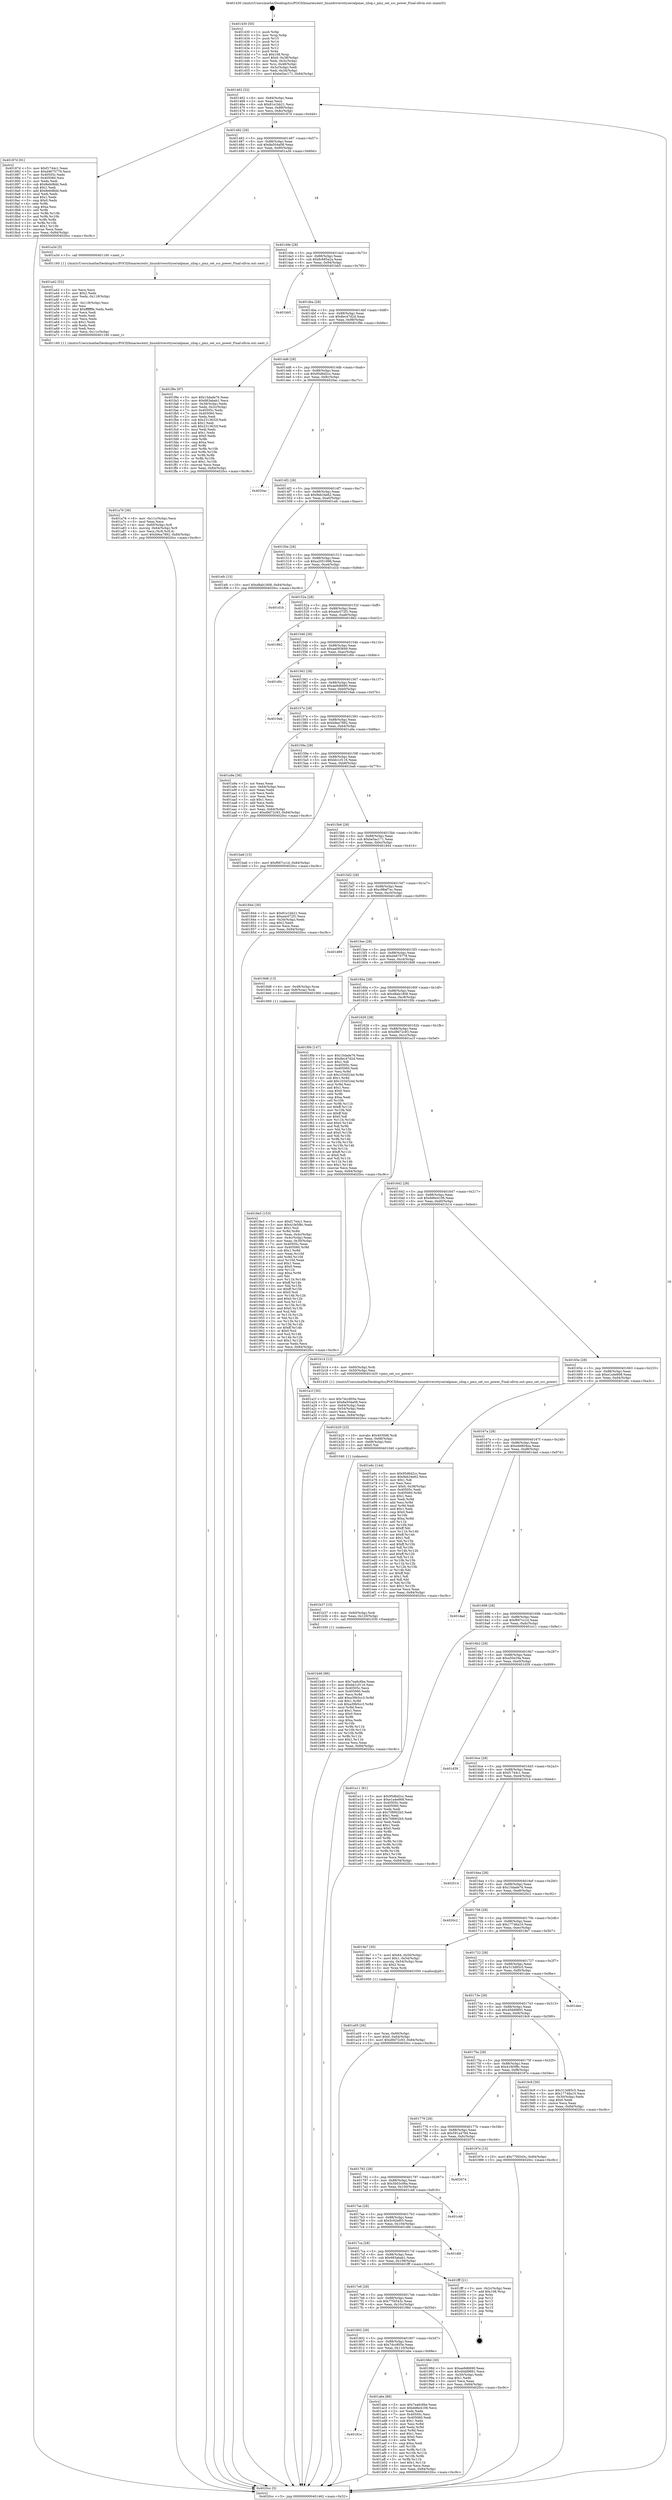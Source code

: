 digraph "0x401430" {
  label = "0x401430 (/mnt/c/Users/mathe/Desktop/tcc/POCII/binaries/extr_linuxdriversttyserialpmac_zilog.c_pmz_set_scc_power_Final-ollvm.out::main(0))"
  labelloc = "t"
  node[shape=record]

  Entry [label="",width=0.3,height=0.3,shape=circle,fillcolor=black,style=filled]
  "0x401462" [label="{
     0x401462 [32]\l
     | [instrs]\l
     &nbsp;&nbsp;0x401462 \<+6\>: mov -0x84(%rbp),%eax\l
     &nbsp;&nbsp;0x401468 \<+2\>: mov %eax,%ecx\l
     &nbsp;&nbsp;0x40146a \<+6\>: sub $0x81e1bb21,%ecx\l
     &nbsp;&nbsp;0x401470 \<+6\>: mov %eax,-0x88(%rbp)\l
     &nbsp;&nbsp;0x401476 \<+6\>: mov %ecx,-0x8c(%rbp)\l
     &nbsp;&nbsp;0x40147c \<+6\>: je 000000000040187d \<main+0x44d\>\l
  }"]
  "0x40187d" [label="{
     0x40187d [91]\l
     | [instrs]\l
     &nbsp;&nbsp;0x40187d \<+5\>: mov $0xf1744c1,%eax\l
     &nbsp;&nbsp;0x401882 \<+5\>: mov $0xd4675779,%ecx\l
     &nbsp;&nbsp;0x401887 \<+7\>: mov 0x40505c,%edx\l
     &nbsp;&nbsp;0x40188e \<+7\>: mov 0x405060,%esi\l
     &nbsp;&nbsp;0x401895 \<+2\>: mov %edx,%edi\l
     &nbsp;&nbsp;0x401897 \<+6\>: sub $0x8e6d8dd,%edi\l
     &nbsp;&nbsp;0x40189d \<+3\>: sub $0x1,%edi\l
     &nbsp;&nbsp;0x4018a0 \<+6\>: add $0x8e6d8dd,%edi\l
     &nbsp;&nbsp;0x4018a6 \<+3\>: imul %edi,%edx\l
     &nbsp;&nbsp;0x4018a9 \<+3\>: and $0x1,%edx\l
     &nbsp;&nbsp;0x4018ac \<+3\>: cmp $0x0,%edx\l
     &nbsp;&nbsp;0x4018af \<+4\>: sete %r8b\l
     &nbsp;&nbsp;0x4018b3 \<+3\>: cmp $0xa,%esi\l
     &nbsp;&nbsp;0x4018b6 \<+4\>: setl %r9b\l
     &nbsp;&nbsp;0x4018ba \<+3\>: mov %r8b,%r10b\l
     &nbsp;&nbsp;0x4018bd \<+3\>: and %r9b,%r10b\l
     &nbsp;&nbsp;0x4018c0 \<+3\>: xor %r9b,%r8b\l
     &nbsp;&nbsp;0x4018c3 \<+3\>: or %r8b,%r10b\l
     &nbsp;&nbsp;0x4018c6 \<+4\>: test $0x1,%r10b\l
     &nbsp;&nbsp;0x4018ca \<+3\>: cmovne %ecx,%eax\l
     &nbsp;&nbsp;0x4018cd \<+6\>: mov %eax,-0x84(%rbp)\l
     &nbsp;&nbsp;0x4018d3 \<+5\>: jmp 00000000004020cc \<main+0xc9c\>\l
  }"]
  "0x401482" [label="{
     0x401482 [28]\l
     | [instrs]\l
     &nbsp;&nbsp;0x401482 \<+5\>: jmp 0000000000401487 \<main+0x57\>\l
     &nbsp;&nbsp;0x401487 \<+6\>: mov -0x88(%rbp),%eax\l
     &nbsp;&nbsp;0x40148d \<+5\>: sub $0x8a504a08,%eax\l
     &nbsp;&nbsp;0x401492 \<+6\>: mov %eax,-0x90(%rbp)\l
     &nbsp;&nbsp;0x401498 \<+6\>: je 0000000000401a3d \<main+0x60d\>\l
  }"]
  Exit [label="",width=0.3,height=0.3,shape=circle,fillcolor=black,style=filled,peripheries=2]
  "0x401a3d" [label="{
     0x401a3d [5]\l
     | [instrs]\l
     &nbsp;&nbsp;0x401a3d \<+5\>: call 0000000000401160 \<next_i\>\l
     | [calls]\l
     &nbsp;&nbsp;0x401160 \{1\} (/mnt/c/Users/mathe/Desktop/tcc/POCII/binaries/extr_linuxdriversttyserialpmac_zilog.c_pmz_set_scc_power_Final-ollvm.out::next_i)\l
  }"]
  "0x40149e" [label="{
     0x40149e [28]\l
     | [instrs]\l
     &nbsp;&nbsp;0x40149e \<+5\>: jmp 00000000004014a3 \<main+0x73\>\l
     &nbsp;&nbsp;0x4014a3 \<+6\>: mov -0x88(%rbp),%eax\l
     &nbsp;&nbsp;0x4014a9 \<+5\>: sub $0x8c685a2a,%eax\l
     &nbsp;&nbsp;0x4014ae \<+6\>: mov %eax,-0x94(%rbp)\l
     &nbsp;&nbsp;0x4014b4 \<+6\>: je 0000000000401bb5 \<main+0x785\>\l
  }"]
  "0x401b46" [label="{
     0x401b46 [96]\l
     | [instrs]\l
     &nbsp;&nbsp;0x401b46 \<+5\>: mov $0x7ea6c6be,%eax\l
     &nbsp;&nbsp;0x401b4b \<+5\>: mov $0xbb1cf116,%esi\l
     &nbsp;&nbsp;0x401b50 \<+7\>: mov 0x40505c,%ecx\l
     &nbsp;&nbsp;0x401b57 \<+7\>: mov 0x405060,%edx\l
     &nbsp;&nbsp;0x401b5e \<+3\>: mov %ecx,%r8d\l
     &nbsp;&nbsp;0x401b61 \<+7\>: add $0xa39b5cc3,%r8d\l
     &nbsp;&nbsp;0x401b68 \<+4\>: sub $0x1,%r8d\l
     &nbsp;&nbsp;0x401b6c \<+7\>: sub $0xa39b5cc3,%r8d\l
     &nbsp;&nbsp;0x401b73 \<+4\>: imul %r8d,%ecx\l
     &nbsp;&nbsp;0x401b77 \<+3\>: and $0x1,%ecx\l
     &nbsp;&nbsp;0x401b7a \<+3\>: cmp $0x0,%ecx\l
     &nbsp;&nbsp;0x401b7d \<+4\>: sete %r9b\l
     &nbsp;&nbsp;0x401b81 \<+3\>: cmp $0xa,%edx\l
     &nbsp;&nbsp;0x401b84 \<+4\>: setl %r10b\l
     &nbsp;&nbsp;0x401b88 \<+3\>: mov %r9b,%r11b\l
     &nbsp;&nbsp;0x401b8b \<+3\>: and %r10b,%r11b\l
     &nbsp;&nbsp;0x401b8e \<+3\>: xor %r10b,%r9b\l
     &nbsp;&nbsp;0x401b91 \<+3\>: or %r9b,%r11b\l
     &nbsp;&nbsp;0x401b94 \<+4\>: test $0x1,%r11b\l
     &nbsp;&nbsp;0x401b98 \<+3\>: cmovne %esi,%eax\l
     &nbsp;&nbsp;0x401b9b \<+6\>: mov %eax,-0x84(%rbp)\l
     &nbsp;&nbsp;0x401ba1 \<+5\>: jmp 00000000004020cc \<main+0xc9c\>\l
  }"]
  "0x401bb5" [label="{
     0x401bb5\l
  }", style=dashed]
  "0x4014ba" [label="{
     0x4014ba [28]\l
     | [instrs]\l
     &nbsp;&nbsp;0x4014ba \<+5\>: jmp 00000000004014bf \<main+0x8f\>\l
     &nbsp;&nbsp;0x4014bf \<+6\>: mov -0x88(%rbp),%eax\l
     &nbsp;&nbsp;0x4014c5 \<+5\>: sub $0x8ec47d2d,%eax\l
     &nbsp;&nbsp;0x4014ca \<+6\>: mov %eax,-0x98(%rbp)\l
     &nbsp;&nbsp;0x4014d0 \<+6\>: je 0000000000401f9e \<main+0xb6e\>\l
  }"]
  "0x401b37" [label="{
     0x401b37 [15]\l
     | [instrs]\l
     &nbsp;&nbsp;0x401b37 \<+4\>: mov -0x60(%rbp),%rdi\l
     &nbsp;&nbsp;0x401b3b \<+6\>: mov %eax,-0x120(%rbp)\l
     &nbsp;&nbsp;0x401b41 \<+5\>: call 0000000000401030 \<free@plt\>\l
     | [calls]\l
     &nbsp;&nbsp;0x401030 \{1\} (unknown)\l
  }"]
  "0x401f9e" [label="{
     0x401f9e [97]\l
     | [instrs]\l
     &nbsp;&nbsp;0x401f9e \<+5\>: mov $0x15dade76,%eax\l
     &nbsp;&nbsp;0x401fa3 \<+5\>: mov $0x683abab1,%ecx\l
     &nbsp;&nbsp;0x401fa8 \<+3\>: mov -0x38(%rbp),%edx\l
     &nbsp;&nbsp;0x401fab \<+3\>: mov %edx,-0x2c(%rbp)\l
     &nbsp;&nbsp;0x401fae \<+7\>: mov 0x40505c,%edx\l
     &nbsp;&nbsp;0x401fb5 \<+7\>: mov 0x405060,%esi\l
     &nbsp;&nbsp;0x401fbc \<+2\>: mov %edx,%edi\l
     &nbsp;&nbsp;0x401fbe \<+6\>: sub $0x2313632f,%edi\l
     &nbsp;&nbsp;0x401fc4 \<+3\>: sub $0x1,%edi\l
     &nbsp;&nbsp;0x401fc7 \<+6\>: add $0x2313632f,%edi\l
     &nbsp;&nbsp;0x401fcd \<+3\>: imul %edi,%edx\l
     &nbsp;&nbsp;0x401fd0 \<+3\>: and $0x1,%edx\l
     &nbsp;&nbsp;0x401fd3 \<+3\>: cmp $0x0,%edx\l
     &nbsp;&nbsp;0x401fd6 \<+4\>: sete %r8b\l
     &nbsp;&nbsp;0x401fda \<+3\>: cmp $0xa,%esi\l
     &nbsp;&nbsp;0x401fdd \<+4\>: setl %r9b\l
     &nbsp;&nbsp;0x401fe1 \<+3\>: mov %r8b,%r10b\l
     &nbsp;&nbsp;0x401fe4 \<+3\>: and %r9b,%r10b\l
     &nbsp;&nbsp;0x401fe7 \<+3\>: xor %r9b,%r8b\l
     &nbsp;&nbsp;0x401fea \<+3\>: or %r8b,%r10b\l
     &nbsp;&nbsp;0x401fed \<+4\>: test $0x1,%r10b\l
     &nbsp;&nbsp;0x401ff1 \<+3\>: cmovne %ecx,%eax\l
     &nbsp;&nbsp;0x401ff4 \<+6\>: mov %eax,-0x84(%rbp)\l
     &nbsp;&nbsp;0x401ffa \<+5\>: jmp 00000000004020cc \<main+0xc9c\>\l
  }"]
  "0x4014d6" [label="{
     0x4014d6 [28]\l
     | [instrs]\l
     &nbsp;&nbsp;0x4014d6 \<+5\>: jmp 00000000004014db \<main+0xab\>\l
     &nbsp;&nbsp;0x4014db \<+6\>: mov -0x88(%rbp),%eax\l
     &nbsp;&nbsp;0x4014e1 \<+5\>: sub $0x95d6d2cc,%eax\l
     &nbsp;&nbsp;0x4014e6 \<+6\>: mov %eax,-0x9c(%rbp)\l
     &nbsp;&nbsp;0x4014ec \<+6\>: je 00000000004020ac \<main+0xc7c\>\l
  }"]
  "0x401b20" [label="{
     0x401b20 [23]\l
     | [instrs]\l
     &nbsp;&nbsp;0x401b20 \<+10\>: movabs $0x4030d6,%rdi\l
     &nbsp;&nbsp;0x401b2a \<+3\>: mov %eax,-0x68(%rbp)\l
     &nbsp;&nbsp;0x401b2d \<+3\>: mov -0x68(%rbp),%esi\l
     &nbsp;&nbsp;0x401b30 \<+2\>: mov $0x0,%al\l
     &nbsp;&nbsp;0x401b32 \<+5\>: call 0000000000401040 \<printf@plt\>\l
     | [calls]\l
     &nbsp;&nbsp;0x401040 \{1\} (unknown)\l
  }"]
  "0x4020ac" [label="{
     0x4020ac\l
  }", style=dashed]
  "0x4014f2" [label="{
     0x4014f2 [28]\l
     | [instrs]\l
     &nbsp;&nbsp;0x4014f2 \<+5\>: jmp 00000000004014f7 \<main+0xc7\>\l
     &nbsp;&nbsp;0x4014f7 \<+6\>: mov -0x88(%rbp),%eax\l
     &nbsp;&nbsp;0x4014fd \<+5\>: sub $0x9eb34e62,%eax\l
     &nbsp;&nbsp;0x401502 \<+6\>: mov %eax,-0xa0(%rbp)\l
     &nbsp;&nbsp;0x401508 \<+6\>: je 0000000000401efc \<main+0xacc\>\l
  }"]
  "0x40181e" [label="{
     0x40181e\l
  }", style=dashed]
  "0x401efc" [label="{
     0x401efc [15]\l
     | [instrs]\l
     &nbsp;&nbsp;0x401efc \<+10\>: movl $0xd8ab1808,-0x84(%rbp)\l
     &nbsp;&nbsp;0x401f06 \<+5\>: jmp 00000000004020cc \<main+0xc9c\>\l
  }"]
  "0x40150e" [label="{
     0x40150e [28]\l
     | [instrs]\l
     &nbsp;&nbsp;0x40150e \<+5\>: jmp 0000000000401513 \<main+0xe3\>\l
     &nbsp;&nbsp;0x401513 \<+6\>: mov -0x88(%rbp),%eax\l
     &nbsp;&nbsp;0x401519 \<+5\>: sub $0xa2051998,%eax\l
     &nbsp;&nbsp;0x40151e \<+6\>: mov %eax,-0xa4(%rbp)\l
     &nbsp;&nbsp;0x401524 \<+6\>: je 0000000000401d1b \<main+0x8eb\>\l
  }"]
  "0x401abe" [label="{
     0x401abe [86]\l
     | [instrs]\l
     &nbsp;&nbsp;0x401abe \<+5\>: mov $0x7ea6c6be,%eax\l
     &nbsp;&nbsp;0x401ac3 \<+5\>: mov $0xdd6e4106,%ecx\l
     &nbsp;&nbsp;0x401ac8 \<+2\>: xor %edx,%edx\l
     &nbsp;&nbsp;0x401aca \<+7\>: mov 0x40505c,%esi\l
     &nbsp;&nbsp;0x401ad1 \<+7\>: mov 0x405060,%edi\l
     &nbsp;&nbsp;0x401ad8 \<+3\>: sub $0x1,%edx\l
     &nbsp;&nbsp;0x401adb \<+3\>: mov %esi,%r8d\l
     &nbsp;&nbsp;0x401ade \<+3\>: add %edx,%r8d\l
     &nbsp;&nbsp;0x401ae1 \<+4\>: imul %r8d,%esi\l
     &nbsp;&nbsp;0x401ae5 \<+3\>: and $0x1,%esi\l
     &nbsp;&nbsp;0x401ae8 \<+3\>: cmp $0x0,%esi\l
     &nbsp;&nbsp;0x401aeb \<+4\>: sete %r9b\l
     &nbsp;&nbsp;0x401aef \<+3\>: cmp $0xa,%edi\l
     &nbsp;&nbsp;0x401af2 \<+4\>: setl %r10b\l
     &nbsp;&nbsp;0x401af6 \<+3\>: mov %r9b,%r11b\l
     &nbsp;&nbsp;0x401af9 \<+3\>: and %r10b,%r11b\l
     &nbsp;&nbsp;0x401afc \<+3\>: xor %r10b,%r9b\l
     &nbsp;&nbsp;0x401aff \<+3\>: or %r9b,%r11b\l
     &nbsp;&nbsp;0x401b02 \<+4\>: test $0x1,%r11b\l
     &nbsp;&nbsp;0x401b06 \<+3\>: cmovne %ecx,%eax\l
     &nbsp;&nbsp;0x401b09 \<+6\>: mov %eax,-0x84(%rbp)\l
     &nbsp;&nbsp;0x401b0f \<+5\>: jmp 00000000004020cc \<main+0xc9c\>\l
  }"]
  "0x401d1b" [label="{
     0x401d1b\l
  }", style=dashed]
  "0x40152a" [label="{
     0x40152a [28]\l
     | [instrs]\l
     &nbsp;&nbsp;0x40152a \<+5\>: jmp 000000000040152f \<main+0xff\>\l
     &nbsp;&nbsp;0x40152f \<+6\>: mov -0x88(%rbp),%eax\l
     &nbsp;&nbsp;0x401535 \<+5\>: sub $0xa4c072f1,%eax\l
     &nbsp;&nbsp;0x40153a \<+6\>: mov %eax,-0xa8(%rbp)\l
     &nbsp;&nbsp;0x401540 \<+6\>: je 0000000000401862 \<main+0x432\>\l
  }"]
  "0x401a76" [label="{
     0x401a76 [36]\l
     | [instrs]\l
     &nbsp;&nbsp;0x401a76 \<+6\>: mov -0x11c(%rbp),%ecx\l
     &nbsp;&nbsp;0x401a7c \<+3\>: imul %eax,%ecx\l
     &nbsp;&nbsp;0x401a7f \<+4\>: mov -0x60(%rbp),%r8\l
     &nbsp;&nbsp;0x401a83 \<+4\>: movslq -0x64(%rbp),%r9\l
     &nbsp;&nbsp;0x401a87 \<+4\>: mov %ecx,(%r8,%r9,4)\l
     &nbsp;&nbsp;0x401a8b \<+10\>: movl $0xb9ea7892,-0x84(%rbp)\l
     &nbsp;&nbsp;0x401a95 \<+5\>: jmp 00000000004020cc \<main+0xc9c\>\l
  }"]
  "0x401862" [label="{
     0x401862\l
  }", style=dashed]
  "0x401546" [label="{
     0x401546 [28]\l
     | [instrs]\l
     &nbsp;&nbsp;0x401546 \<+5\>: jmp 000000000040154b \<main+0x11b\>\l
     &nbsp;&nbsp;0x40154b \<+6\>: mov -0x88(%rbp),%eax\l
     &nbsp;&nbsp;0x401551 \<+5\>: sub $0xaa083649,%eax\l
     &nbsp;&nbsp;0x401556 \<+6\>: mov %eax,-0xac(%rbp)\l
     &nbsp;&nbsp;0x40155c \<+6\>: je 0000000000401d0c \<main+0x8dc\>\l
  }"]
  "0x401a42" [label="{
     0x401a42 [52]\l
     | [instrs]\l
     &nbsp;&nbsp;0x401a42 \<+2\>: xor %ecx,%ecx\l
     &nbsp;&nbsp;0x401a44 \<+5\>: mov $0x2,%edx\l
     &nbsp;&nbsp;0x401a49 \<+6\>: mov %edx,-0x118(%rbp)\l
     &nbsp;&nbsp;0x401a4f \<+1\>: cltd\l
     &nbsp;&nbsp;0x401a50 \<+6\>: mov -0x118(%rbp),%esi\l
     &nbsp;&nbsp;0x401a56 \<+2\>: idiv %esi\l
     &nbsp;&nbsp;0x401a58 \<+6\>: imul $0xfffffffe,%edx,%edx\l
     &nbsp;&nbsp;0x401a5e \<+2\>: mov %ecx,%edi\l
     &nbsp;&nbsp;0x401a60 \<+2\>: sub %edx,%edi\l
     &nbsp;&nbsp;0x401a62 \<+2\>: mov %ecx,%edx\l
     &nbsp;&nbsp;0x401a64 \<+3\>: sub $0x1,%edx\l
     &nbsp;&nbsp;0x401a67 \<+2\>: add %edx,%edi\l
     &nbsp;&nbsp;0x401a69 \<+2\>: sub %edi,%ecx\l
     &nbsp;&nbsp;0x401a6b \<+6\>: mov %ecx,-0x11c(%rbp)\l
     &nbsp;&nbsp;0x401a71 \<+5\>: call 0000000000401160 \<next_i\>\l
     | [calls]\l
     &nbsp;&nbsp;0x401160 \{1\} (/mnt/c/Users/mathe/Desktop/tcc/POCII/binaries/extr_linuxdriversttyserialpmac_zilog.c_pmz_set_scc_power_Final-ollvm.out::next_i)\l
  }"]
  "0x401d0c" [label="{
     0x401d0c\l
  }", style=dashed]
  "0x401562" [label="{
     0x401562 [28]\l
     | [instrs]\l
     &nbsp;&nbsp;0x401562 \<+5\>: jmp 0000000000401567 \<main+0x137\>\l
     &nbsp;&nbsp;0x401567 \<+6\>: mov -0x88(%rbp),%eax\l
     &nbsp;&nbsp;0x40156d \<+5\>: sub $0xae9d6690,%eax\l
     &nbsp;&nbsp;0x401572 \<+6\>: mov %eax,-0xb0(%rbp)\l
     &nbsp;&nbsp;0x401578 \<+6\>: je 00000000004019ab \<main+0x57b\>\l
  }"]
  "0x401a05" [label="{
     0x401a05 [26]\l
     | [instrs]\l
     &nbsp;&nbsp;0x401a05 \<+4\>: mov %rax,-0x60(%rbp)\l
     &nbsp;&nbsp;0x401a09 \<+7\>: movl $0x0,-0x64(%rbp)\l
     &nbsp;&nbsp;0x401a10 \<+10\>: movl $0xd9d72c93,-0x84(%rbp)\l
     &nbsp;&nbsp;0x401a1a \<+5\>: jmp 00000000004020cc \<main+0xc9c\>\l
  }"]
  "0x4019ab" [label="{
     0x4019ab\l
  }", style=dashed]
  "0x40157e" [label="{
     0x40157e [28]\l
     | [instrs]\l
     &nbsp;&nbsp;0x40157e \<+5\>: jmp 0000000000401583 \<main+0x153\>\l
     &nbsp;&nbsp;0x401583 \<+6\>: mov -0x88(%rbp),%eax\l
     &nbsp;&nbsp;0x401589 \<+5\>: sub $0xb9ea7892,%eax\l
     &nbsp;&nbsp;0x40158e \<+6\>: mov %eax,-0xb4(%rbp)\l
     &nbsp;&nbsp;0x401594 \<+6\>: je 0000000000401a9a \<main+0x66a\>\l
  }"]
  "0x401802" [label="{
     0x401802 [28]\l
     | [instrs]\l
     &nbsp;&nbsp;0x401802 \<+5\>: jmp 0000000000401807 \<main+0x3d7\>\l
     &nbsp;&nbsp;0x401807 \<+6\>: mov -0x88(%rbp),%eax\l
     &nbsp;&nbsp;0x40180d \<+5\>: sub $0x7dcc805e,%eax\l
     &nbsp;&nbsp;0x401812 \<+6\>: mov %eax,-0x110(%rbp)\l
     &nbsp;&nbsp;0x401818 \<+6\>: je 0000000000401abe \<main+0x68e\>\l
  }"]
  "0x401a9a" [label="{
     0x401a9a [36]\l
     | [instrs]\l
     &nbsp;&nbsp;0x401a9a \<+2\>: xor %eax,%eax\l
     &nbsp;&nbsp;0x401a9c \<+3\>: mov -0x64(%rbp),%ecx\l
     &nbsp;&nbsp;0x401a9f \<+2\>: mov %eax,%edx\l
     &nbsp;&nbsp;0x401aa1 \<+2\>: sub %ecx,%edx\l
     &nbsp;&nbsp;0x401aa3 \<+2\>: mov %eax,%ecx\l
     &nbsp;&nbsp;0x401aa5 \<+3\>: sub $0x1,%ecx\l
     &nbsp;&nbsp;0x401aa8 \<+2\>: add %ecx,%edx\l
     &nbsp;&nbsp;0x401aaa \<+2\>: sub %edx,%eax\l
     &nbsp;&nbsp;0x401aac \<+3\>: mov %eax,-0x64(%rbp)\l
     &nbsp;&nbsp;0x401aaf \<+10\>: movl $0xd9d72c93,-0x84(%rbp)\l
     &nbsp;&nbsp;0x401ab9 \<+5\>: jmp 00000000004020cc \<main+0xc9c\>\l
  }"]
  "0x40159a" [label="{
     0x40159a [28]\l
     | [instrs]\l
     &nbsp;&nbsp;0x40159a \<+5\>: jmp 000000000040159f \<main+0x16f\>\l
     &nbsp;&nbsp;0x40159f \<+6\>: mov -0x88(%rbp),%eax\l
     &nbsp;&nbsp;0x4015a5 \<+5\>: sub $0xbb1cf116,%eax\l
     &nbsp;&nbsp;0x4015aa \<+6\>: mov %eax,-0xb8(%rbp)\l
     &nbsp;&nbsp;0x4015b0 \<+6\>: je 0000000000401ba6 \<main+0x776\>\l
  }"]
  "0x40198d" [label="{
     0x40198d [30]\l
     | [instrs]\l
     &nbsp;&nbsp;0x40198d \<+5\>: mov $0xae9d6690,%eax\l
     &nbsp;&nbsp;0x401992 \<+5\>: mov $0x40dd9891,%ecx\l
     &nbsp;&nbsp;0x401997 \<+3\>: mov -0x30(%rbp),%edx\l
     &nbsp;&nbsp;0x40199a \<+3\>: cmp $0x1,%edx\l
     &nbsp;&nbsp;0x40199d \<+3\>: cmovl %ecx,%eax\l
     &nbsp;&nbsp;0x4019a0 \<+6\>: mov %eax,-0x84(%rbp)\l
     &nbsp;&nbsp;0x4019a6 \<+5\>: jmp 00000000004020cc \<main+0xc9c\>\l
  }"]
  "0x401ba6" [label="{
     0x401ba6 [15]\l
     | [instrs]\l
     &nbsp;&nbsp;0x401ba6 \<+10\>: movl $0xf667cc1d,-0x84(%rbp)\l
     &nbsp;&nbsp;0x401bb0 \<+5\>: jmp 00000000004020cc \<main+0xc9c\>\l
  }"]
  "0x4015b6" [label="{
     0x4015b6 [28]\l
     | [instrs]\l
     &nbsp;&nbsp;0x4015b6 \<+5\>: jmp 00000000004015bb \<main+0x18b\>\l
     &nbsp;&nbsp;0x4015bb \<+6\>: mov -0x88(%rbp),%eax\l
     &nbsp;&nbsp;0x4015c1 \<+5\>: sub $0xbe5ac171,%eax\l
     &nbsp;&nbsp;0x4015c6 \<+6\>: mov %eax,-0xbc(%rbp)\l
     &nbsp;&nbsp;0x4015cc \<+6\>: je 0000000000401844 \<main+0x414\>\l
  }"]
  "0x4017e6" [label="{
     0x4017e6 [28]\l
     | [instrs]\l
     &nbsp;&nbsp;0x4017e6 \<+5\>: jmp 00000000004017eb \<main+0x3bb\>\l
     &nbsp;&nbsp;0x4017eb \<+6\>: mov -0x88(%rbp),%eax\l
     &nbsp;&nbsp;0x4017f1 \<+5\>: sub $0x77f4543c,%eax\l
     &nbsp;&nbsp;0x4017f6 \<+6\>: mov %eax,-0x10c(%rbp)\l
     &nbsp;&nbsp;0x4017fc \<+6\>: je 000000000040198d \<main+0x55d\>\l
  }"]
  "0x401844" [label="{
     0x401844 [30]\l
     | [instrs]\l
     &nbsp;&nbsp;0x401844 \<+5\>: mov $0x81e1bb21,%eax\l
     &nbsp;&nbsp;0x401849 \<+5\>: mov $0xa4c072f1,%ecx\l
     &nbsp;&nbsp;0x40184e \<+3\>: mov -0x34(%rbp),%edx\l
     &nbsp;&nbsp;0x401851 \<+3\>: cmp $0x2,%edx\l
     &nbsp;&nbsp;0x401854 \<+3\>: cmovne %ecx,%eax\l
     &nbsp;&nbsp;0x401857 \<+6\>: mov %eax,-0x84(%rbp)\l
     &nbsp;&nbsp;0x40185d \<+5\>: jmp 00000000004020cc \<main+0xc9c\>\l
  }"]
  "0x4015d2" [label="{
     0x4015d2 [28]\l
     | [instrs]\l
     &nbsp;&nbsp;0x4015d2 \<+5\>: jmp 00000000004015d7 \<main+0x1a7\>\l
     &nbsp;&nbsp;0x4015d7 \<+6\>: mov -0x88(%rbp),%eax\l
     &nbsp;&nbsp;0x4015dd \<+5\>: sub $0xc98af7ec,%eax\l
     &nbsp;&nbsp;0x4015e2 \<+6\>: mov %eax,-0xc0(%rbp)\l
     &nbsp;&nbsp;0x4015e8 \<+6\>: je 0000000000401d89 \<main+0x959\>\l
  }"]
  "0x4020cc" [label="{
     0x4020cc [5]\l
     | [instrs]\l
     &nbsp;&nbsp;0x4020cc \<+5\>: jmp 0000000000401462 \<main+0x32\>\l
  }"]
  "0x401430" [label="{
     0x401430 [50]\l
     | [instrs]\l
     &nbsp;&nbsp;0x401430 \<+1\>: push %rbp\l
     &nbsp;&nbsp;0x401431 \<+3\>: mov %rsp,%rbp\l
     &nbsp;&nbsp;0x401434 \<+2\>: push %r15\l
     &nbsp;&nbsp;0x401436 \<+2\>: push %r14\l
     &nbsp;&nbsp;0x401438 \<+2\>: push %r13\l
     &nbsp;&nbsp;0x40143a \<+2\>: push %r12\l
     &nbsp;&nbsp;0x40143c \<+1\>: push %rbx\l
     &nbsp;&nbsp;0x40143d \<+7\>: sub $0x108,%rsp\l
     &nbsp;&nbsp;0x401444 \<+7\>: movl $0x0,-0x38(%rbp)\l
     &nbsp;&nbsp;0x40144b \<+3\>: mov %edi,-0x3c(%rbp)\l
     &nbsp;&nbsp;0x40144e \<+4\>: mov %rsi,-0x48(%rbp)\l
     &nbsp;&nbsp;0x401452 \<+3\>: mov -0x3c(%rbp),%edi\l
     &nbsp;&nbsp;0x401455 \<+3\>: mov %edi,-0x34(%rbp)\l
     &nbsp;&nbsp;0x401458 \<+10\>: movl $0xbe5ac171,-0x84(%rbp)\l
  }"]
  "0x401fff" [label="{
     0x401fff [21]\l
     | [instrs]\l
     &nbsp;&nbsp;0x401fff \<+3\>: mov -0x2c(%rbp),%eax\l
     &nbsp;&nbsp;0x402002 \<+7\>: add $0x108,%rsp\l
     &nbsp;&nbsp;0x402009 \<+1\>: pop %rbx\l
     &nbsp;&nbsp;0x40200a \<+2\>: pop %r12\l
     &nbsp;&nbsp;0x40200c \<+2\>: pop %r13\l
     &nbsp;&nbsp;0x40200e \<+2\>: pop %r14\l
     &nbsp;&nbsp;0x402010 \<+2\>: pop %r15\l
     &nbsp;&nbsp;0x402012 \<+1\>: pop %rbp\l
     &nbsp;&nbsp;0x402013 \<+1\>: ret\l
  }"]
  "0x401d89" [label="{
     0x401d89\l
  }", style=dashed]
  "0x4015ee" [label="{
     0x4015ee [28]\l
     | [instrs]\l
     &nbsp;&nbsp;0x4015ee \<+5\>: jmp 00000000004015f3 \<main+0x1c3\>\l
     &nbsp;&nbsp;0x4015f3 \<+6\>: mov -0x88(%rbp),%eax\l
     &nbsp;&nbsp;0x4015f9 \<+5\>: sub $0xd4675779,%eax\l
     &nbsp;&nbsp;0x4015fe \<+6\>: mov %eax,-0xc4(%rbp)\l
     &nbsp;&nbsp;0x401604 \<+6\>: je 00000000004018d8 \<main+0x4a8\>\l
  }"]
  "0x4017ca" [label="{
     0x4017ca [28]\l
     | [instrs]\l
     &nbsp;&nbsp;0x4017ca \<+5\>: jmp 00000000004017cf \<main+0x39f\>\l
     &nbsp;&nbsp;0x4017cf \<+6\>: mov -0x88(%rbp),%eax\l
     &nbsp;&nbsp;0x4017d5 \<+5\>: sub $0x683abab1,%eax\l
     &nbsp;&nbsp;0x4017da \<+6\>: mov %eax,-0x108(%rbp)\l
     &nbsp;&nbsp;0x4017e0 \<+6\>: je 0000000000401fff \<main+0xbcf\>\l
  }"]
  "0x4018d8" [label="{
     0x4018d8 [13]\l
     | [instrs]\l
     &nbsp;&nbsp;0x4018d8 \<+4\>: mov -0x48(%rbp),%rax\l
     &nbsp;&nbsp;0x4018dc \<+4\>: mov 0x8(%rax),%rdi\l
     &nbsp;&nbsp;0x4018e0 \<+5\>: call 0000000000401060 \<atoi@plt\>\l
     | [calls]\l
     &nbsp;&nbsp;0x401060 \{1\} (unknown)\l
  }"]
  "0x40160a" [label="{
     0x40160a [28]\l
     | [instrs]\l
     &nbsp;&nbsp;0x40160a \<+5\>: jmp 000000000040160f \<main+0x1df\>\l
     &nbsp;&nbsp;0x40160f \<+6\>: mov -0x88(%rbp),%eax\l
     &nbsp;&nbsp;0x401615 \<+5\>: sub $0xd8ab1808,%eax\l
     &nbsp;&nbsp;0x40161a \<+6\>: mov %eax,-0xc8(%rbp)\l
     &nbsp;&nbsp;0x401620 \<+6\>: je 0000000000401f0b \<main+0xadb\>\l
  }"]
  "0x4018e5" [label="{
     0x4018e5 [153]\l
     | [instrs]\l
     &nbsp;&nbsp;0x4018e5 \<+5\>: mov $0xf1744c1,%ecx\l
     &nbsp;&nbsp;0x4018ea \<+5\>: mov $0x41fe5f8c,%edx\l
     &nbsp;&nbsp;0x4018ef \<+3\>: mov $0x1,%sil\l
     &nbsp;&nbsp;0x4018f2 \<+3\>: xor %r8d,%r8d\l
     &nbsp;&nbsp;0x4018f5 \<+3\>: mov %eax,-0x4c(%rbp)\l
     &nbsp;&nbsp;0x4018f8 \<+3\>: mov -0x4c(%rbp),%eax\l
     &nbsp;&nbsp;0x4018fb \<+3\>: mov %eax,-0x30(%rbp)\l
     &nbsp;&nbsp;0x4018fe \<+7\>: mov 0x40505c,%eax\l
     &nbsp;&nbsp;0x401905 \<+8\>: mov 0x405060,%r9d\l
     &nbsp;&nbsp;0x40190d \<+4\>: sub $0x1,%r8d\l
     &nbsp;&nbsp;0x401911 \<+3\>: mov %eax,%r10d\l
     &nbsp;&nbsp;0x401914 \<+3\>: add %r8d,%r10d\l
     &nbsp;&nbsp;0x401917 \<+4\>: imul %r10d,%eax\l
     &nbsp;&nbsp;0x40191b \<+3\>: and $0x1,%eax\l
     &nbsp;&nbsp;0x40191e \<+3\>: cmp $0x0,%eax\l
     &nbsp;&nbsp;0x401921 \<+4\>: sete %r11b\l
     &nbsp;&nbsp;0x401925 \<+4\>: cmp $0xa,%r9d\l
     &nbsp;&nbsp;0x401929 \<+3\>: setl %bl\l
     &nbsp;&nbsp;0x40192c \<+3\>: mov %r11b,%r14b\l
     &nbsp;&nbsp;0x40192f \<+4\>: xor $0xff,%r14b\l
     &nbsp;&nbsp;0x401933 \<+3\>: mov %bl,%r15b\l
     &nbsp;&nbsp;0x401936 \<+4\>: xor $0xff,%r15b\l
     &nbsp;&nbsp;0x40193a \<+4\>: xor $0x0,%sil\l
     &nbsp;&nbsp;0x40193e \<+3\>: mov %r14b,%r12b\l
     &nbsp;&nbsp;0x401941 \<+4\>: and $0x0,%r12b\l
     &nbsp;&nbsp;0x401945 \<+3\>: and %sil,%r11b\l
     &nbsp;&nbsp;0x401948 \<+3\>: mov %r15b,%r13b\l
     &nbsp;&nbsp;0x40194b \<+4\>: and $0x0,%r13b\l
     &nbsp;&nbsp;0x40194f \<+3\>: and %sil,%bl\l
     &nbsp;&nbsp;0x401952 \<+3\>: or %r11b,%r12b\l
     &nbsp;&nbsp;0x401955 \<+3\>: or %bl,%r13b\l
     &nbsp;&nbsp;0x401958 \<+3\>: xor %r13b,%r12b\l
     &nbsp;&nbsp;0x40195b \<+3\>: or %r15b,%r14b\l
     &nbsp;&nbsp;0x40195e \<+4\>: xor $0xff,%r14b\l
     &nbsp;&nbsp;0x401962 \<+4\>: or $0x0,%sil\l
     &nbsp;&nbsp;0x401966 \<+3\>: and %sil,%r14b\l
     &nbsp;&nbsp;0x401969 \<+3\>: or %r14b,%r12b\l
     &nbsp;&nbsp;0x40196c \<+4\>: test $0x1,%r12b\l
     &nbsp;&nbsp;0x401970 \<+3\>: cmovne %edx,%ecx\l
     &nbsp;&nbsp;0x401973 \<+6\>: mov %ecx,-0x84(%rbp)\l
     &nbsp;&nbsp;0x401979 \<+5\>: jmp 00000000004020cc \<main+0xc9c\>\l
  }"]
  "0x401dfd" [label="{
     0x401dfd\l
  }", style=dashed]
  "0x401f0b" [label="{
     0x401f0b [147]\l
     | [instrs]\l
     &nbsp;&nbsp;0x401f0b \<+5\>: mov $0x15dade76,%eax\l
     &nbsp;&nbsp;0x401f10 \<+5\>: mov $0x8ec47d2d,%ecx\l
     &nbsp;&nbsp;0x401f15 \<+2\>: mov $0x1,%dl\l
     &nbsp;&nbsp;0x401f17 \<+7\>: mov 0x40505c,%esi\l
     &nbsp;&nbsp;0x401f1e \<+7\>: mov 0x405060,%edi\l
     &nbsp;&nbsp;0x401f25 \<+3\>: mov %esi,%r8d\l
     &nbsp;&nbsp;0x401f28 \<+7\>: sub $0x1034524d,%r8d\l
     &nbsp;&nbsp;0x401f2f \<+4\>: sub $0x1,%r8d\l
     &nbsp;&nbsp;0x401f33 \<+7\>: add $0x1034524d,%r8d\l
     &nbsp;&nbsp;0x401f3a \<+4\>: imul %r8d,%esi\l
     &nbsp;&nbsp;0x401f3e \<+3\>: and $0x1,%esi\l
     &nbsp;&nbsp;0x401f41 \<+3\>: cmp $0x0,%esi\l
     &nbsp;&nbsp;0x401f44 \<+4\>: sete %r9b\l
     &nbsp;&nbsp;0x401f48 \<+3\>: cmp $0xa,%edi\l
     &nbsp;&nbsp;0x401f4b \<+4\>: setl %r10b\l
     &nbsp;&nbsp;0x401f4f \<+3\>: mov %r9b,%r11b\l
     &nbsp;&nbsp;0x401f52 \<+4\>: xor $0xff,%r11b\l
     &nbsp;&nbsp;0x401f56 \<+3\>: mov %r10b,%bl\l
     &nbsp;&nbsp;0x401f59 \<+3\>: xor $0xff,%bl\l
     &nbsp;&nbsp;0x401f5c \<+3\>: xor $0x0,%dl\l
     &nbsp;&nbsp;0x401f5f \<+3\>: mov %r11b,%r14b\l
     &nbsp;&nbsp;0x401f62 \<+4\>: and $0x0,%r14b\l
     &nbsp;&nbsp;0x401f66 \<+3\>: and %dl,%r9b\l
     &nbsp;&nbsp;0x401f69 \<+3\>: mov %bl,%r15b\l
     &nbsp;&nbsp;0x401f6c \<+4\>: and $0x0,%r15b\l
     &nbsp;&nbsp;0x401f70 \<+3\>: and %dl,%r10b\l
     &nbsp;&nbsp;0x401f73 \<+3\>: or %r9b,%r14b\l
     &nbsp;&nbsp;0x401f76 \<+3\>: or %r10b,%r15b\l
     &nbsp;&nbsp;0x401f79 \<+3\>: xor %r15b,%r14b\l
     &nbsp;&nbsp;0x401f7c \<+3\>: or %bl,%r11b\l
     &nbsp;&nbsp;0x401f7f \<+4\>: xor $0xff,%r11b\l
     &nbsp;&nbsp;0x401f83 \<+3\>: or $0x0,%dl\l
     &nbsp;&nbsp;0x401f86 \<+3\>: and %dl,%r11b\l
     &nbsp;&nbsp;0x401f89 \<+3\>: or %r11b,%r14b\l
     &nbsp;&nbsp;0x401f8c \<+4\>: test $0x1,%r14b\l
     &nbsp;&nbsp;0x401f90 \<+3\>: cmovne %ecx,%eax\l
     &nbsp;&nbsp;0x401f93 \<+6\>: mov %eax,-0x84(%rbp)\l
     &nbsp;&nbsp;0x401f99 \<+5\>: jmp 00000000004020cc \<main+0xc9c\>\l
  }"]
  "0x401626" [label="{
     0x401626 [28]\l
     | [instrs]\l
     &nbsp;&nbsp;0x401626 \<+5\>: jmp 000000000040162b \<main+0x1fb\>\l
     &nbsp;&nbsp;0x40162b \<+6\>: mov -0x88(%rbp),%eax\l
     &nbsp;&nbsp;0x401631 \<+5\>: sub $0xd9d72c93,%eax\l
     &nbsp;&nbsp;0x401636 \<+6\>: mov %eax,-0xcc(%rbp)\l
     &nbsp;&nbsp;0x40163c \<+6\>: je 0000000000401a1f \<main+0x5ef\>\l
  }"]
  "0x4017ae" [label="{
     0x4017ae [28]\l
     | [instrs]\l
     &nbsp;&nbsp;0x4017ae \<+5\>: jmp 00000000004017b3 \<main+0x383\>\l
     &nbsp;&nbsp;0x4017b3 \<+6\>: mov -0x88(%rbp),%eax\l
     &nbsp;&nbsp;0x4017b9 \<+5\>: sub $0x5c92ef03,%eax\l
     &nbsp;&nbsp;0x4017be \<+6\>: mov %eax,-0x104(%rbp)\l
     &nbsp;&nbsp;0x4017c4 \<+6\>: je 0000000000401dfd \<main+0x9cd\>\l
  }"]
  "0x401a1f" [label="{
     0x401a1f [30]\l
     | [instrs]\l
     &nbsp;&nbsp;0x401a1f \<+5\>: mov $0x7dcc805e,%eax\l
     &nbsp;&nbsp;0x401a24 \<+5\>: mov $0x8a504a08,%ecx\l
     &nbsp;&nbsp;0x401a29 \<+3\>: mov -0x64(%rbp),%edx\l
     &nbsp;&nbsp;0x401a2c \<+3\>: cmp -0x54(%rbp),%edx\l
     &nbsp;&nbsp;0x401a2f \<+3\>: cmovl %ecx,%eax\l
     &nbsp;&nbsp;0x401a32 \<+6\>: mov %eax,-0x84(%rbp)\l
     &nbsp;&nbsp;0x401a38 \<+5\>: jmp 00000000004020cc \<main+0xc9c\>\l
  }"]
  "0x401642" [label="{
     0x401642 [28]\l
     | [instrs]\l
     &nbsp;&nbsp;0x401642 \<+5\>: jmp 0000000000401647 \<main+0x217\>\l
     &nbsp;&nbsp;0x401647 \<+6\>: mov -0x88(%rbp),%eax\l
     &nbsp;&nbsp;0x40164d \<+5\>: sub $0xdd6e4106,%eax\l
     &nbsp;&nbsp;0x401652 \<+6\>: mov %eax,-0xd0(%rbp)\l
     &nbsp;&nbsp;0x401658 \<+6\>: je 0000000000401b14 \<main+0x6e4\>\l
  }"]
  "0x401c48" [label="{
     0x401c48\l
  }", style=dashed]
  "0x401b14" [label="{
     0x401b14 [12]\l
     | [instrs]\l
     &nbsp;&nbsp;0x401b14 \<+4\>: mov -0x60(%rbp),%rdi\l
     &nbsp;&nbsp;0x401b18 \<+3\>: mov -0x50(%rbp),%esi\l
     &nbsp;&nbsp;0x401b1b \<+5\>: call 0000000000401420 \<pmz_set_scc_power\>\l
     | [calls]\l
     &nbsp;&nbsp;0x401420 \{1\} (/mnt/c/Users/mathe/Desktop/tcc/POCII/binaries/extr_linuxdriversttyserialpmac_zilog.c_pmz_set_scc_power_Final-ollvm.out::pmz_set_scc_power)\l
  }"]
  "0x40165e" [label="{
     0x40165e [28]\l
     | [instrs]\l
     &nbsp;&nbsp;0x40165e \<+5\>: jmp 0000000000401663 \<main+0x233\>\l
     &nbsp;&nbsp;0x401663 \<+6\>: mov -0x88(%rbp),%eax\l
     &nbsp;&nbsp;0x401669 \<+5\>: sub $0xe1a4e668,%eax\l
     &nbsp;&nbsp;0x40166e \<+6\>: mov %eax,-0xd4(%rbp)\l
     &nbsp;&nbsp;0x401674 \<+6\>: je 0000000000401e6c \<main+0xa3c\>\l
  }"]
  "0x401792" [label="{
     0x401792 [28]\l
     | [instrs]\l
     &nbsp;&nbsp;0x401792 \<+5\>: jmp 0000000000401797 \<main+0x367\>\l
     &nbsp;&nbsp;0x401797 \<+6\>: mov -0x88(%rbp),%eax\l
     &nbsp;&nbsp;0x40179d \<+5\>: sub $0x5b03c06a,%eax\l
     &nbsp;&nbsp;0x4017a2 \<+6\>: mov %eax,-0x100(%rbp)\l
     &nbsp;&nbsp;0x4017a8 \<+6\>: je 0000000000401c48 \<main+0x818\>\l
  }"]
  "0x401e6c" [label="{
     0x401e6c [144]\l
     | [instrs]\l
     &nbsp;&nbsp;0x401e6c \<+5\>: mov $0x95d6d2cc,%eax\l
     &nbsp;&nbsp;0x401e71 \<+5\>: mov $0x9eb34e62,%ecx\l
     &nbsp;&nbsp;0x401e76 \<+2\>: mov $0x1,%dl\l
     &nbsp;&nbsp;0x401e78 \<+2\>: xor %esi,%esi\l
     &nbsp;&nbsp;0x401e7a \<+7\>: movl $0x0,-0x38(%rbp)\l
     &nbsp;&nbsp;0x401e81 \<+7\>: mov 0x40505c,%edi\l
     &nbsp;&nbsp;0x401e88 \<+8\>: mov 0x405060,%r8d\l
     &nbsp;&nbsp;0x401e90 \<+3\>: sub $0x1,%esi\l
     &nbsp;&nbsp;0x401e93 \<+3\>: mov %edi,%r9d\l
     &nbsp;&nbsp;0x401e96 \<+3\>: add %esi,%r9d\l
     &nbsp;&nbsp;0x401e99 \<+4\>: imul %r9d,%edi\l
     &nbsp;&nbsp;0x401e9d \<+3\>: and $0x1,%edi\l
     &nbsp;&nbsp;0x401ea0 \<+3\>: cmp $0x0,%edi\l
     &nbsp;&nbsp;0x401ea3 \<+4\>: sete %r10b\l
     &nbsp;&nbsp;0x401ea7 \<+4\>: cmp $0xa,%r8d\l
     &nbsp;&nbsp;0x401eab \<+4\>: setl %r11b\l
     &nbsp;&nbsp;0x401eaf \<+3\>: mov %r10b,%bl\l
     &nbsp;&nbsp;0x401eb2 \<+3\>: xor $0xff,%bl\l
     &nbsp;&nbsp;0x401eb5 \<+3\>: mov %r11b,%r14b\l
     &nbsp;&nbsp;0x401eb8 \<+4\>: xor $0xff,%r14b\l
     &nbsp;&nbsp;0x401ebc \<+3\>: xor $0x1,%dl\l
     &nbsp;&nbsp;0x401ebf \<+3\>: mov %bl,%r15b\l
     &nbsp;&nbsp;0x401ec2 \<+4\>: and $0xff,%r15b\l
     &nbsp;&nbsp;0x401ec6 \<+3\>: and %dl,%r10b\l
     &nbsp;&nbsp;0x401ec9 \<+3\>: mov %r14b,%r12b\l
     &nbsp;&nbsp;0x401ecc \<+4\>: and $0xff,%r12b\l
     &nbsp;&nbsp;0x401ed0 \<+3\>: and %dl,%r11b\l
     &nbsp;&nbsp;0x401ed3 \<+3\>: or %r10b,%r15b\l
     &nbsp;&nbsp;0x401ed6 \<+3\>: or %r11b,%r12b\l
     &nbsp;&nbsp;0x401ed9 \<+3\>: xor %r12b,%r15b\l
     &nbsp;&nbsp;0x401edc \<+3\>: or %r14b,%bl\l
     &nbsp;&nbsp;0x401edf \<+3\>: xor $0xff,%bl\l
     &nbsp;&nbsp;0x401ee2 \<+3\>: or $0x1,%dl\l
     &nbsp;&nbsp;0x401ee5 \<+2\>: and %dl,%bl\l
     &nbsp;&nbsp;0x401ee7 \<+3\>: or %bl,%r15b\l
     &nbsp;&nbsp;0x401eea \<+4\>: test $0x1,%r15b\l
     &nbsp;&nbsp;0x401eee \<+3\>: cmovne %ecx,%eax\l
     &nbsp;&nbsp;0x401ef1 \<+6\>: mov %eax,-0x84(%rbp)\l
     &nbsp;&nbsp;0x401ef7 \<+5\>: jmp 00000000004020cc \<main+0xc9c\>\l
  }"]
  "0x40167a" [label="{
     0x40167a [28]\l
     | [instrs]\l
     &nbsp;&nbsp;0x40167a \<+5\>: jmp 000000000040167f \<main+0x24f\>\l
     &nbsp;&nbsp;0x40167f \<+6\>: mov -0x88(%rbp),%eax\l
     &nbsp;&nbsp;0x401685 \<+5\>: sub $0xedd604ea,%eax\l
     &nbsp;&nbsp;0x40168a \<+6\>: mov %eax,-0xd8(%rbp)\l
     &nbsp;&nbsp;0x401690 \<+6\>: je 0000000000401dad \<main+0x97d\>\l
  }"]
  "0x402074" [label="{
     0x402074\l
  }", style=dashed]
  "0x401dad" [label="{
     0x401dad\l
  }", style=dashed]
  "0x401696" [label="{
     0x401696 [28]\l
     | [instrs]\l
     &nbsp;&nbsp;0x401696 \<+5\>: jmp 000000000040169b \<main+0x26b\>\l
     &nbsp;&nbsp;0x40169b \<+6\>: mov -0x88(%rbp),%eax\l
     &nbsp;&nbsp;0x4016a1 \<+5\>: sub $0xf667cc1d,%eax\l
     &nbsp;&nbsp;0x4016a6 \<+6\>: mov %eax,-0xdc(%rbp)\l
     &nbsp;&nbsp;0x4016ac \<+6\>: je 0000000000401e11 \<main+0x9e1\>\l
  }"]
  "0x401776" [label="{
     0x401776 [28]\l
     | [instrs]\l
     &nbsp;&nbsp;0x401776 \<+5\>: jmp 000000000040177b \<main+0x34b\>\l
     &nbsp;&nbsp;0x40177b \<+6\>: mov -0x88(%rbp),%eax\l
     &nbsp;&nbsp;0x401781 \<+5\>: sub $0x591a4784,%eax\l
     &nbsp;&nbsp;0x401786 \<+6\>: mov %eax,-0xfc(%rbp)\l
     &nbsp;&nbsp;0x40178c \<+6\>: je 0000000000402074 \<main+0xc44\>\l
  }"]
  "0x401e11" [label="{
     0x401e11 [91]\l
     | [instrs]\l
     &nbsp;&nbsp;0x401e11 \<+5\>: mov $0x95d6d2cc,%eax\l
     &nbsp;&nbsp;0x401e16 \<+5\>: mov $0xe1a4e668,%ecx\l
     &nbsp;&nbsp;0x401e1b \<+7\>: mov 0x40505c,%edx\l
     &nbsp;&nbsp;0x401e22 \<+7\>: mov 0x405060,%esi\l
     &nbsp;&nbsp;0x401e29 \<+2\>: mov %edx,%edi\l
     &nbsp;&nbsp;0x401e2b \<+6\>: sub $0x708902b5,%edi\l
     &nbsp;&nbsp;0x401e31 \<+3\>: sub $0x1,%edi\l
     &nbsp;&nbsp;0x401e34 \<+6\>: add $0x708902b5,%edi\l
     &nbsp;&nbsp;0x401e3a \<+3\>: imul %edi,%edx\l
     &nbsp;&nbsp;0x401e3d \<+3\>: and $0x1,%edx\l
     &nbsp;&nbsp;0x401e40 \<+3\>: cmp $0x0,%edx\l
     &nbsp;&nbsp;0x401e43 \<+4\>: sete %r8b\l
     &nbsp;&nbsp;0x401e47 \<+3\>: cmp $0xa,%esi\l
     &nbsp;&nbsp;0x401e4a \<+4\>: setl %r9b\l
     &nbsp;&nbsp;0x401e4e \<+3\>: mov %r8b,%r10b\l
     &nbsp;&nbsp;0x401e51 \<+3\>: and %r9b,%r10b\l
     &nbsp;&nbsp;0x401e54 \<+3\>: xor %r9b,%r8b\l
     &nbsp;&nbsp;0x401e57 \<+3\>: or %r8b,%r10b\l
     &nbsp;&nbsp;0x401e5a \<+4\>: test $0x1,%r10b\l
     &nbsp;&nbsp;0x401e5e \<+3\>: cmovne %ecx,%eax\l
     &nbsp;&nbsp;0x401e61 \<+6\>: mov %eax,-0x84(%rbp)\l
     &nbsp;&nbsp;0x401e67 \<+5\>: jmp 00000000004020cc \<main+0xc9c\>\l
  }"]
  "0x4016b2" [label="{
     0x4016b2 [28]\l
     | [instrs]\l
     &nbsp;&nbsp;0x4016b2 \<+5\>: jmp 00000000004016b7 \<main+0x287\>\l
     &nbsp;&nbsp;0x4016b7 \<+6\>: mov -0x88(%rbp),%eax\l
     &nbsp;&nbsp;0x4016bd \<+5\>: sub $0xa50e29a,%eax\l
     &nbsp;&nbsp;0x4016c2 \<+6\>: mov %eax,-0xe0(%rbp)\l
     &nbsp;&nbsp;0x4016c8 \<+6\>: je 0000000000401d39 \<main+0x909\>\l
  }"]
  "0x40197e" [label="{
     0x40197e [15]\l
     | [instrs]\l
     &nbsp;&nbsp;0x40197e \<+10\>: movl $0x77f4543c,-0x84(%rbp)\l
     &nbsp;&nbsp;0x401988 \<+5\>: jmp 00000000004020cc \<main+0xc9c\>\l
  }"]
  "0x401d39" [label="{
     0x401d39\l
  }", style=dashed]
  "0x4016ce" [label="{
     0x4016ce [28]\l
     | [instrs]\l
     &nbsp;&nbsp;0x4016ce \<+5\>: jmp 00000000004016d3 \<main+0x2a3\>\l
     &nbsp;&nbsp;0x4016d3 \<+6\>: mov -0x88(%rbp),%eax\l
     &nbsp;&nbsp;0x4016d9 \<+5\>: sub $0xf1744c1,%eax\l
     &nbsp;&nbsp;0x4016de \<+6\>: mov %eax,-0xe4(%rbp)\l
     &nbsp;&nbsp;0x4016e4 \<+6\>: je 0000000000402014 \<main+0xbe4\>\l
  }"]
  "0x40175a" [label="{
     0x40175a [28]\l
     | [instrs]\l
     &nbsp;&nbsp;0x40175a \<+5\>: jmp 000000000040175f \<main+0x32f\>\l
     &nbsp;&nbsp;0x40175f \<+6\>: mov -0x88(%rbp),%eax\l
     &nbsp;&nbsp;0x401765 \<+5\>: sub $0x41fe5f8c,%eax\l
     &nbsp;&nbsp;0x40176a \<+6\>: mov %eax,-0xf8(%rbp)\l
     &nbsp;&nbsp;0x401770 \<+6\>: je 000000000040197e \<main+0x54e\>\l
  }"]
  "0x402014" [label="{
     0x402014\l
  }", style=dashed]
  "0x4016ea" [label="{
     0x4016ea [28]\l
     | [instrs]\l
     &nbsp;&nbsp;0x4016ea \<+5\>: jmp 00000000004016ef \<main+0x2bf\>\l
     &nbsp;&nbsp;0x4016ef \<+6\>: mov -0x88(%rbp),%eax\l
     &nbsp;&nbsp;0x4016f5 \<+5\>: sub $0x15dade76,%eax\l
     &nbsp;&nbsp;0x4016fa \<+6\>: mov %eax,-0xe8(%rbp)\l
     &nbsp;&nbsp;0x401700 \<+6\>: je 00000000004020c2 \<main+0xc92\>\l
  }"]
  "0x4019c9" [label="{
     0x4019c9 [30]\l
     | [instrs]\l
     &nbsp;&nbsp;0x4019c9 \<+5\>: mov $0x313d85c5,%eax\l
     &nbsp;&nbsp;0x4019ce \<+5\>: mov $0x17746a10,%ecx\l
     &nbsp;&nbsp;0x4019d3 \<+3\>: mov -0x30(%rbp),%edx\l
     &nbsp;&nbsp;0x4019d6 \<+3\>: cmp $0x0,%edx\l
     &nbsp;&nbsp;0x4019d9 \<+3\>: cmove %ecx,%eax\l
     &nbsp;&nbsp;0x4019dc \<+6\>: mov %eax,-0x84(%rbp)\l
     &nbsp;&nbsp;0x4019e2 \<+5\>: jmp 00000000004020cc \<main+0xc9c\>\l
  }"]
  "0x4020c2" [label="{
     0x4020c2\l
  }", style=dashed]
  "0x401706" [label="{
     0x401706 [28]\l
     | [instrs]\l
     &nbsp;&nbsp;0x401706 \<+5\>: jmp 000000000040170b \<main+0x2db\>\l
     &nbsp;&nbsp;0x40170b \<+6\>: mov -0x88(%rbp),%eax\l
     &nbsp;&nbsp;0x401711 \<+5\>: sub $0x17746a10,%eax\l
     &nbsp;&nbsp;0x401716 \<+6\>: mov %eax,-0xec(%rbp)\l
     &nbsp;&nbsp;0x40171c \<+6\>: je 00000000004019e7 \<main+0x5b7\>\l
  }"]
  "0x40173e" [label="{
     0x40173e [28]\l
     | [instrs]\l
     &nbsp;&nbsp;0x40173e \<+5\>: jmp 0000000000401743 \<main+0x313\>\l
     &nbsp;&nbsp;0x401743 \<+6\>: mov -0x88(%rbp),%eax\l
     &nbsp;&nbsp;0x401749 \<+5\>: sub $0x40dd9891,%eax\l
     &nbsp;&nbsp;0x40174e \<+6\>: mov %eax,-0xf4(%rbp)\l
     &nbsp;&nbsp;0x401754 \<+6\>: je 00000000004019c9 \<main+0x599\>\l
  }"]
  "0x4019e7" [label="{
     0x4019e7 [30]\l
     | [instrs]\l
     &nbsp;&nbsp;0x4019e7 \<+7\>: movl $0x64,-0x50(%rbp)\l
     &nbsp;&nbsp;0x4019ee \<+7\>: movl $0x1,-0x54(%rbp)\l
     &nbsp;&nbsp;0x4019f5 \<+4\>: movslq -0x54(%rbp),%rax\l
     &nbsp;&nbsp;0x4019f9 \<+4\>: shl $0x2,%rax\l
     &nbsp;&nbsp;0x4019fd \<+3\>: mov %rax,%rdi\l
     &nbsp;&nbsp;0x401a00 \<+5\>: call 0000000000401050 \<malloc@plt\>\l
     | [calls]\l
     &nbsp;&nbsp;0x401050 \{1\} (unknown)\l
  }"]
  "0x401722" [label="{
     0x401722 [28]\l
     | [instrs]\l
     &nbsp;&nbsp;0x401722 \<+5\>: jmp 0000000000401727 \<main+0x2f7\>\l
     &nbsp;&nbsp;0x401727 \<+6\>: mov -0x88(%rbp),%eax\l
     &nbsp;&nbsp;0x40172d \<+5\>: sub $0x313d85c5,%eax\l
     &nbsp;&nbsp;0x401732 \<+6\>: mov %eax,-0xf0(%rbp)\l
     &nbsp;&nbsp;0x401738 \<+6\>: je 0000000000401dee \<main+0x9be\>\l
  }"]
  "0x401dee" [label="{
     0x401dee\l
  }", style=dashed]
  Entry -> "0x401430" [label=" 1"]
  "0x401462" -> "0x40187d" [label=" 1"]
  "0x401462" -> "0x401482" [label=" 19"]
  "0x401fff" -> Exit [label=" 1"]
  "0x401482" -> "0x401a3d" [label=" 1"]
  "0x401482" -> "0x40149e" [label=" 18"]
  "0x401f9e" -> "0x4020cc" [label=" 1"]
  "0x40149e" -> "0x401bb5" [label=" 0"]
  "0x40149e" -> "0x4014ba" [label=" 18"]
  "0x401f0b" -> "0x4020cc" [label=" 1"]
  "0x4014ba" -> "0x401f9e" [label=" 1"]
  "0x4014ba" -> "0x4014d6" [label=" 17"]
  "0x401efc" -> "0x4020cc" [label=" 1"]
  "0x4014d6" -> "0x4020ac" [label=" 0"]
  "0x4014d6" -> "0x4014f2" [label=" 17"]
  "0x401e6c" -> "0x4020cc" [label=" 1"]
  "0x4014f2" -> "0x401efc" [label=" 1"]
  "0x4014f2" -> "0x40150e" [label=" 16"]
  "0x401e11" -> "0x4020cc" [label=" 1"]
  "0x40150e" -> "0x401d1b" [label=" 0"]
  "0x40150e" -> "0x40152a" [label=" 16"]
  "0x401ba6" -> "0x4020cc" [label=" 1"]
  "0x40152a" -> "0x401862" [label=" 0"]
  "0x40152a" -> "0x401546" [label=" 16"]
  "0x401b37" -> "0x401b46" [label=" 1"]
  "0x401546" -> "0x401d0c" [label=" 0"]
  "0x401546" -> "0x401562" [label=" 16"]
  "0x401b20" -> "0x401b37" [label=" 1"]
  "0x401562" -> "0x4019ab" [label=" 0"]
  "0x401562" -> "0x40157e" [label=" 16"]
  "0x401b14" -> "0x401b20" [label=" 1"]
  "0x40157e" -> "0x401a9a" [label=" 1"]
  "0x40157e" -> "0x40159a" [label=" 15"]
  "0x401abe" -> "0x4020cc" [label=" 1"]
  "0x40159a" -> "0x401ba6" [label=" 1"]
  "0x40159a" -> "0x4015b6" [label=" 14"]
  "0x401802" -> "0x40181e" [label=" 0"]
  "0x4015b6" -> "0x401844" [label=" 1"]
  "0x4015b6" -> "0x4015d2" [label=" 13"]
  "0x401844" -> "0x4020cc" [label=" 1"]
  "0x401430" -> "0x401462" [label=" 1"]
  "0x4020cc" -> "0x401462" [label=" 19"]
  "0x40187d" -> "0x4020cc" [label=" 1"]
  "0x401b46" -> "0x4020cc" [label=" 1"]
  "0x4015d2" -> "0x401d89" [label=" 0"]
  "0x4015d2" -> "0x4015ee" [label=" 13"]
  "0x401a9a" -> "0x4020cc" [label=" 1"]
  "0x4015ee" -> "0x4018d8" [label=" 1"]
  "0x4015ee" -> "0x40160a" [label=" 12"]
  "0x4018d8" -> "0x4018e5" [label=" 1"]
  "0x4018e5" -> "0x4020cc" [label=" 1"]
  "0x401a42" -> "0x401a76" [label=" 1"]
  "0x40160a" -> "0x401f0b" [label=" 1"]
  "0x40160a" -> "0x401626" [label=" 11"]
  "0x401a3d" -> "0x401a42" [label=" 1"]
  "0x401626" -> "0x401a1f" [label=" 2"]
  "0x401626" -> "0x401642" [label=" 9"]
  "0x401a05" -> "0x4020cc" [label=" 1"]
  "0x401642" -> "0x401b14" [label=" 1"]
  "0x401642" -> "0x40165e" [label=" 8"]
  "0x4019e7" -> "0x401a05" [label=" 1"]
  "0x40165e" -> "0x401e6c" [label=" 1"]
  "0x40165e" -> "0x40167a" [label=" 7"]
  "0x40198d" -> "0x4020cc" [label=" 1"]
  "0x40167a" -> "0x401dad" [label=" 0"]
  "0x40167a" -> "0x401696" [label=" 7"]
  "0x4017e6" -> "0x401802" [label=" 1"]
  "0x401696" -> "0x401e11" [label=" 1"]
  "0x401696" -> "0x4016b2" [label=" 6"]
  "0x401802" -> "0x401abe" [label=" 1"]
  "0x4016b2" -> "0x401d39" [label=" 0"]
  "0x4016b2" -> "0x4016ce" [label=" 6"]
  "0x4017ca" -> "0x4017e6" [label=" 2"]
  "0x4016ce" -> "0x402014" [label=" 0"]
  "0x4016ce" -> "0x4016ea" [label=" 6"]
  "0x401a76" -> "0x4020cc" [label=" 1"]
  "0x4016ea" -> "0x4020c2" [label=" 0"]
  "0x4016ea" -> "0x401706" [label=" 6"]
  "0x4017ae" -> "0x4017ca" [label=" 3"]
  "0x401706" -> "0x4019e7" [label=" 1"]
  "0x401706" -> "0x401722" [label=" 5"]
  "0x401a1f" -> "0x4020cc" [label=" 2"]
  "0x401722" -> "0x401dee" [label=" 0"]
  "0x401722" -> "0x40173e" [label=" 5"]
  "0x4017ae" -> "0x401dfd" [label=" 0"]
  "0x40173e" -> "0x4019c9" [label=" 1"]
  "0x40173e" -> "0x40175a" [label=" 4"]
  "0x4017ca" -> "0x401fff" [label=" 1"]
  "0x40175a" -> "0x40197e" [label=" 1"]
  "0x40175a" -> "0x401776" [label=" 3"]
  "0x40197e" -> "0x4020cc" [label=" 1"]
  "0x4017e6" -> "0x40198d" [label=" 1"]
  "0x401776" -> "0x402074" [label=" 0"]
  "0x401776" -> "0x401792" [label=" 3"]
  "0x4019c9" -> "0x4020cc" [label=" 1"]
  "0x401792" -> "0x401c48" [label=" 0"]
  "0x401792" -> "0x4017ae" [label=" 3"]
}
